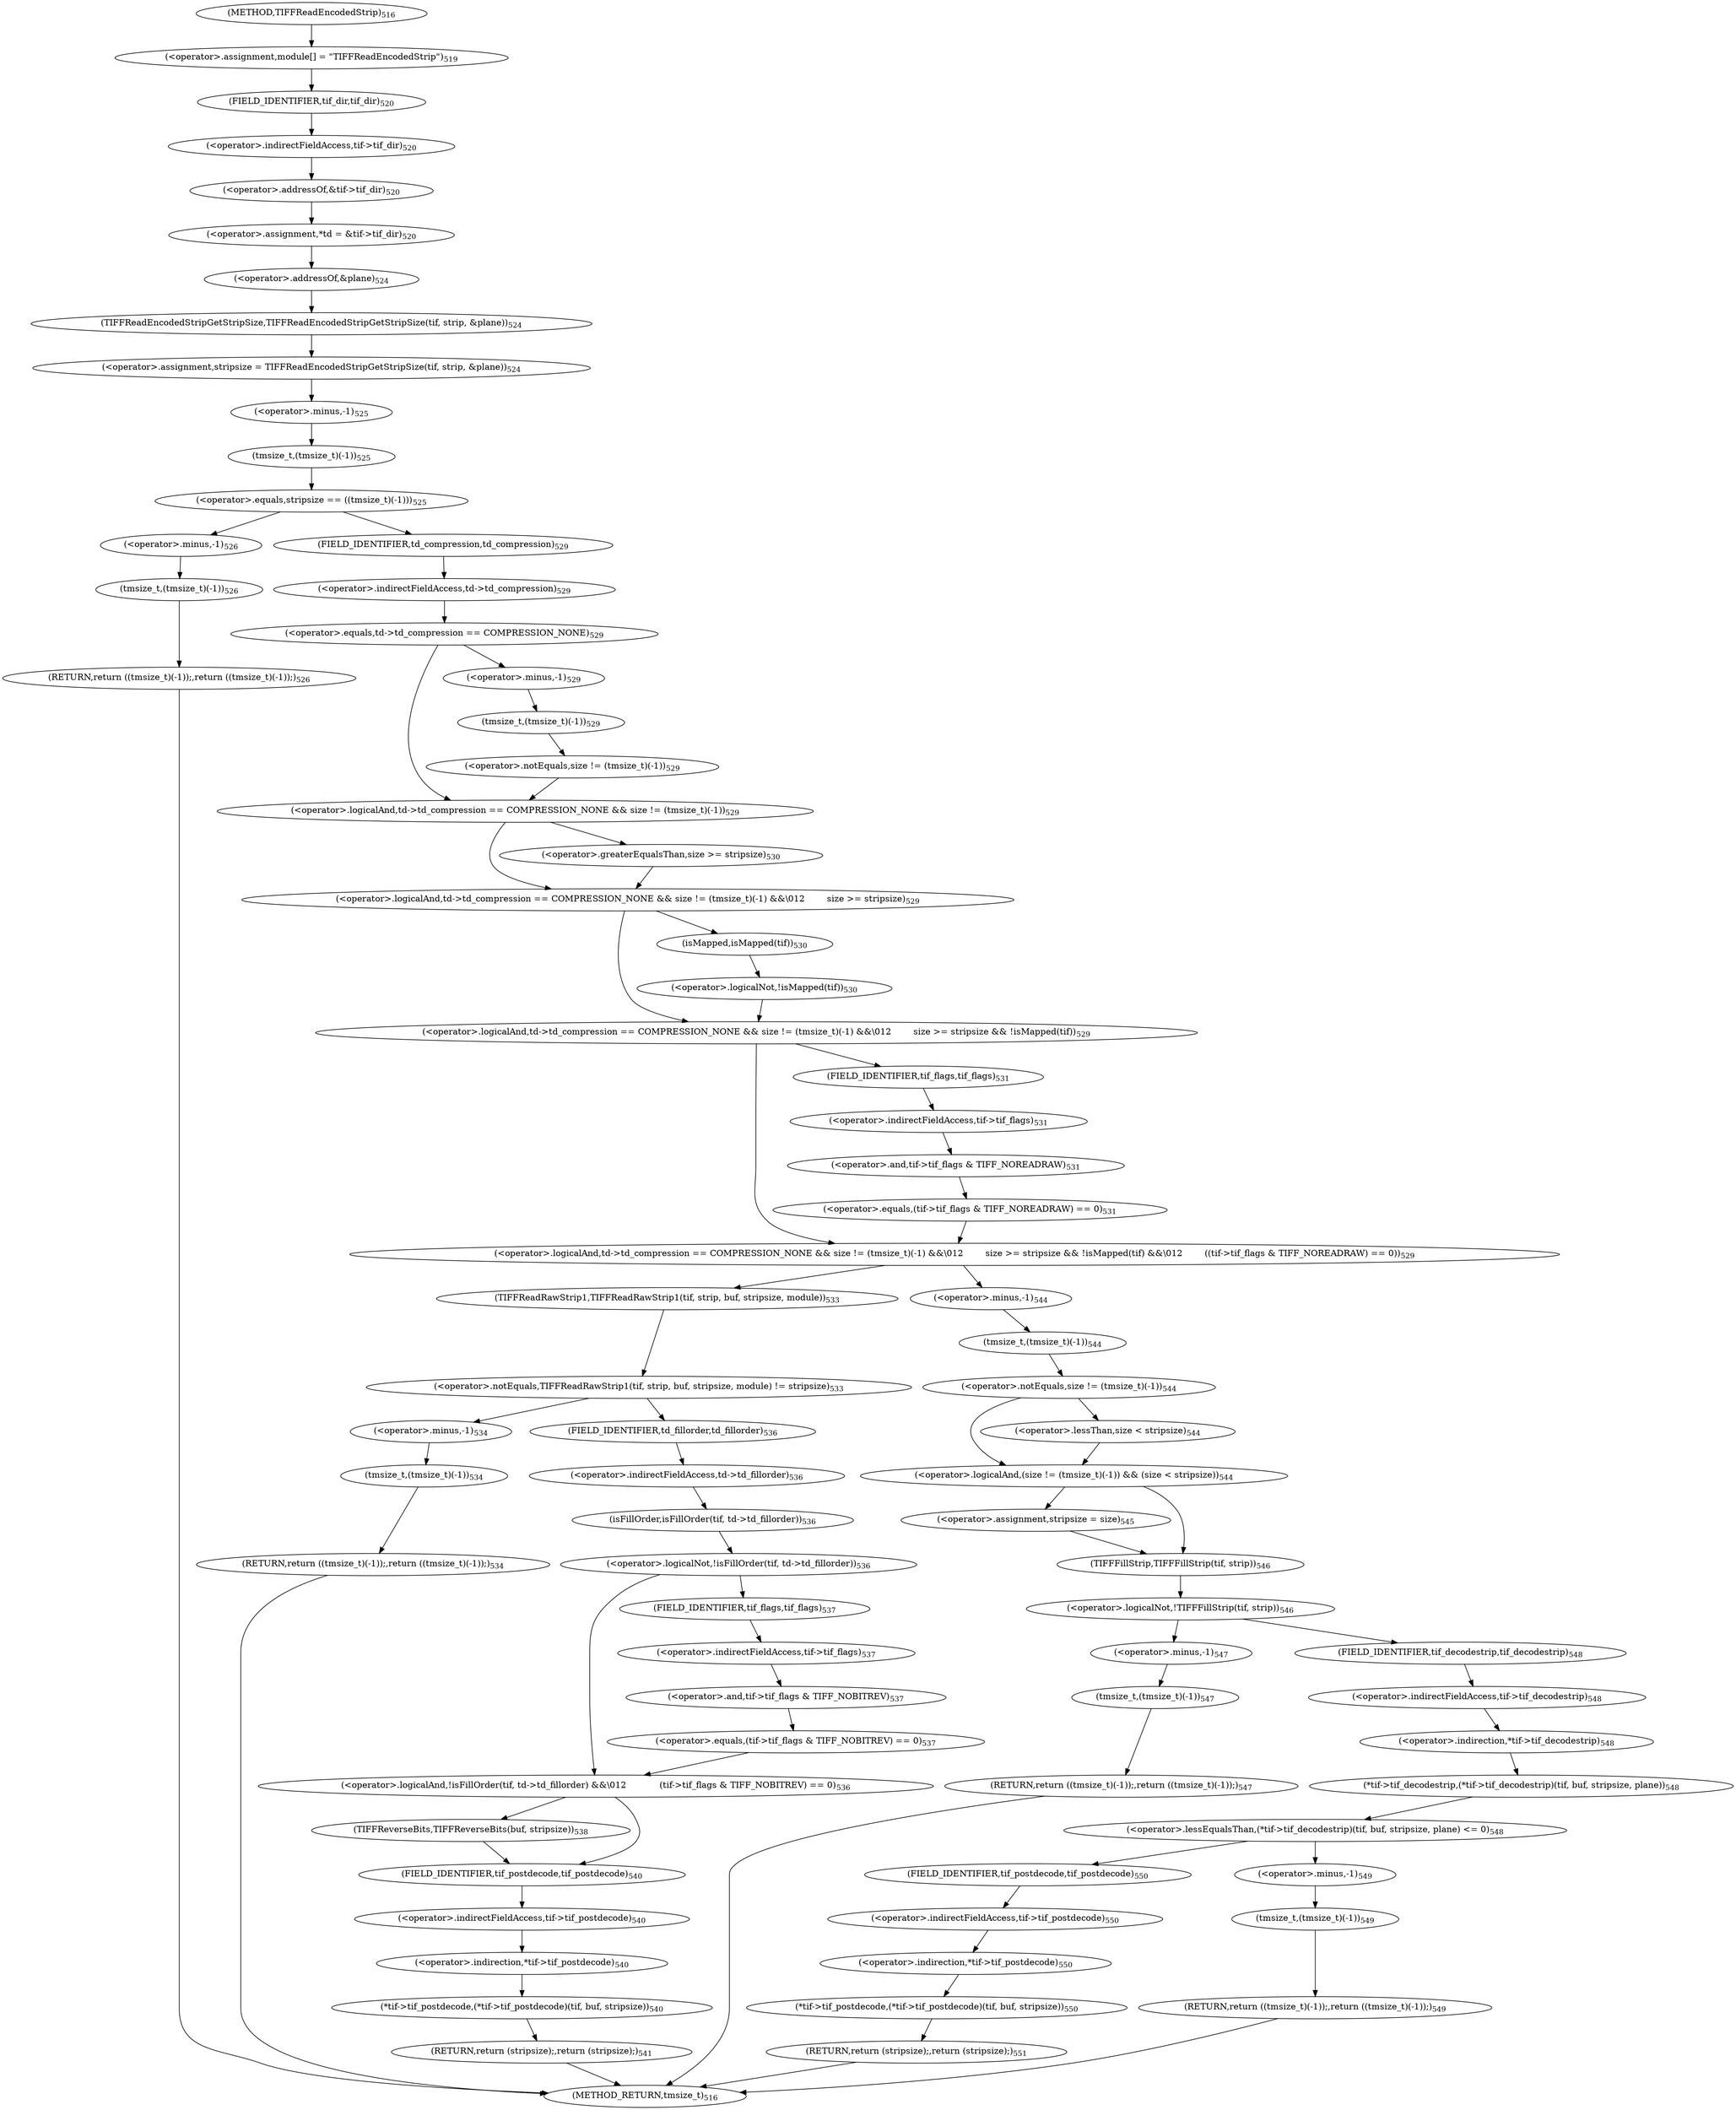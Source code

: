 digraph "TIFFReadEncodedStrip" {  
"74942" [label = <(&lt;operator&gt;.assignment,module[] = &quot;TIFFReadEncodedStrip&quot;)<SUB>519</SUB>> ]
"74946" [label = <(&lt;operator&gt;.assignment,*td = &amp;tif-&gt;tif_dir)<SUB>520</SUB>> ]
"74954" [label = <(&lt;operator&gt;.assignment,stripsize = TIFFReadEncodedStripGetStripSize(tif, strip, &amp;plane))<SUB>524</SUB>> ]
"75085" [label = <(*tif-&gt;tif_postdecode,(*tif-&gt;tif_postdecode)(tif, buf, stripsize))<SUB>550</SUB>> ]
"75093" [label = <(RETURN,return (stripsize);,return (stripsize);)<SUB>551</SUB>> ]
"74948" [label = <(&lt;operator&gt;.addressOf,&amp;tif-&gt;tif_dir)<SUB>520</SUB>> ]
"74956" [label = <(TIFFReadEncodedStripGetStripSize,TIFFReadEncodedStripGetStripSize(tif, strip, &amp;plane))<SUB>524</SUB>> ]
"74962" [label = <(&lt;operator&gt;.equals,stripsize == ((tmsize_t)(-1)))<SUB>525</SUB>> ]
"74973" [label = <(&lt;operator&gt;.logicalAnd,td-&gt;td_compression == COMPRESSION_NONE &amp;&amp; size != (tmsize_t)(-1) &amp;&amp;\012        size &gt;= stripsize &amp;&amp; !isMapped(tif) &amp;&amp;\012        ((tif-&gt;tif_flags &amp; TIFF_NOREADRAW) == 0))<SUB>529</SUB>> ]
"75045" [label = <(&lt;operator&gt;.logicalAnd,(size != (tmsize_t)(-1)) &amp;&amp; (size &lt; stripsize))<SUB>544</SUB>> ]
"75059" [label = <(&lt;operator&gt;.logicalNot,!TIFFFillStrip(tif, strip))<SUB>546</SUB>> ]
"75069" [label = <(&lt;operator&gt;.lessEqualsThan,(*tif-&gt;tif_decodestrip)(tif, buf, stripsize, plane) &lt;= 0)<SUB>548</SUB>> ]
"75086" [label = <(&lt;operator&gt;.indirection,*tif-&gt;tif_postdecode)<SUB>550</SUB>> ]
"74949" [label = <(&lt;operator&gt;.indirectFieldAccess,tif-&gt;tif_dir)<SUB>520</SUB>> ]
"74959" [label = <(&lt;operator&gt;.addressOf,&amp;plane)<SUB>524</SUB>> ]
"74964" [label = <(tmsize_t,(tmsize_t)(-1))<SUB>525</SUB>> ]
"74968" [label = <(RETURN,return ((tmsize_t)(-1));,return ((tmsize_t)(-1));)<SUB>526</SUB>> ]
"74974" [label = <(&lt;operator&gt;.logicalAnd,td-&gt;td_compression == COMPRESSION_NONE &amp;&amp; size != (tmsize_t)(-1) &amp;&amp;\012        size &gt;= stripsize &amp;&amp; !isMapped(tif))<SUB>529</SUB>> ]
"74993" [label = <(&lt;operator&gt;.equals,(tif-&gt;tif_flags &amp; TIFF_NOREADRAW) == 0)<SUB>531</SUB>> ]
"75034" [label = <(*tif-&gt;tif_postdecode,(*tif-&gt;tif_postdecode)(tif, buf, stripsize))<SUB>540</SUB>> ]
"75042" [label = <(RETURN,return (stripsize);,return (stripsize);)<SUB>541</SUB>> ]
"75046" [label = <(&lt;operator&gt;.notEquals,size != (tmsize_t)(-1))<SUB>544</SUB>> ]
"75051" [label = <(&lt;operator&gt;.lessThan,size &lt; stripsize)<SUB>544</SUB>> ]
"75055" [label = <(&lt;operator&gt;.assignment,stripsize = size)<SUB>545</SUB>> ]
"75060" [label = <(TIFFFillStrip,TIFFFillStrip(tif, strip))<SUB>546</SUB>> ]
"75064" [label = <(RETURN,return ((tmsize_t)(-1));,return ((tmsize_t)(-1));)<SUB>547</SUB>> ]
"75070" [label = <(*tif-&gt;tif_decodestrip,(*tif-&gt;tif_decodestrip)(tif, buf, stripsize, plane))<SUB>548</SUB>> ]
"75081" [label = <(RETURN,return ((tmsize_t)(-1));,return ((tmsize_t)(-1));)<SUB>549</SUB>> ]
"75087" [label = <(&lt;operator&gt;.indirectFieldAccess,tif-&gt;tif_postdecode)<SUB>550</SUB>> ]
"74951" [label = <(FIELD_IDENTIFIER,tif_dir,tif_dir)<SUB>520</SUB>> ]
"74965" [label = <(&lt;operator&gt;.minus,-1)<SUB>525</SUB>> ]
"74969" [label = <(tmsize_t,(tmsize_t)(-1))<SUB>526</SUB>> ]
"74975" [label = <(&lt;operator&gt;.logicalAnd,td-&gt;td_compression == COMPRESSION_NONE &amp;&amp; size != (tmsize_t)(-1) &amp;&amp;\012        size &gt;= stripsize)<SUB>529</SUB>> ]
"74990" [label = <(&lt;operator&gt;.logicalNot,!isMapped(tif))<SUB>530</SUB>> ]
"74994" [label = <(&lt;operator&gt;.and,tif-&gt;tif_flags &amp; TIFF_NOREADRAW)<SUB>531</SUB>> ]
"75002" [label = <(&lt;operator&gt;.notEquals,TIFFReadRawStrip1(tif, strip, buf, stripsize, module) != stripsize)<SUB>533</SUB>> ]
"75016" [label = <(&lt;operator&gt;.logicalAnd,!isFillOrder(tif, td-&gt;td_fillorder) &amp;&amp;\012            (tif-&gt;tif_flags &amp; TIFF_NOBITREV) == 0)<SUB>536</SUB>> ]
"75035" [label = <(&lt;operator&gt;.indirection,*tif-&gt;tif_postdecode)<SUB>540</SUB>> ]
"75048" [label = <(tmsize_t,(tmsize_t)(-1))<SUB>544</SUB>> ]
"75065" [label = <(tmsize_t,(tmsize_t)(-1))<SUB>547</SUB>> ]
"75071" [label = <(&lt;operator&gt;.indirection,*tif-&gt;tif_decodestrip)<SUB>548</SUB>> ]
"75082" [label = <(tmsize_t,(tmsize_t)(-1))<SUB>549</SUB>> ]
"75089" [label = <(FIELD_IDENTIFIER,tif_postdecode,tif_postdecode)<SUB>550</SUB>> ]
"74970" [label = <(&lt;operator&gt;.minus,-1)<SUB>526</SUB>> ]
"74976" [label = <(&lt;operator&gt;.logicalAnd,td-&gt;td_compression == COMPRESSION_NONE &amp;&amp; size != (tmsize_t)(-1))<SUB>529</SUB>> ]
"74987" [label = <(&lt;operator&gt;.greaterEqualsThan,size &gt;= stripsize)<SUB>530</SUB>> ]
"74991" [label = <(isMapped,isMapped(tif))<SUB>530</SUB>> ]
"74995" [label = <(&lt;operator&gt;.indirectFieldAccess,tif-&gt;tif_flags)<SUB>531</SUB>> ]
"75003" [label = <(TIFFReadRawStrip1,TIFFReadRawStrip1(tif, strip, buf, stripsize, module))<SUB>533</SUB>> ]
"75011" [label = <(RETURN,return ((tmsize_t)(-1));,return ((tmsize_t)(-1));)<SUB>534</SUB>> ]
"75017" [label = <(&lt;operator&gt;.logicalNot,!isFillOrder(tif, td-&gt;td_fillorder))<SUB>536</SUB>> ]
"75023" [label = <(&lt;operator&gt;.equals,(tif-&gt;tif_flags &amp; TIFF_NOBITREV) == 0)<SUB>537</SUB>> ]
"75031" [label = <(TIFFReverseBits,TIFFReverseBits(buf, stripsize))<SUB>538</SUB>> ]
"75036" [label = <(&lt;operator&gt;.indirectFieldAccess,tif-&gt;tif_postdecode)<SUB>540</SUB>> ]
"75049" [label = <(&lt;operator&gt;.minus,-1)<SUB>544</SUB>> ]
"75066" [label = <(&lt;operator&gt;.minus,-1)<SUB>547</SUB>> ]
"75072" [label = <(&lt;operator&gt;.indirectFieldAccess,tif-&gt;tif_decodestrip)<SUB>548</SUB>> ]
"75083" [label = <(&lt;operator&gt;.minus,-1)<SUB>549</SUB>> ]
"74977" [label = <(&lt;operator&gt;.equals,td-&gt;td_compression == COMPRESSION_NONE)<SUB>529</SUB>> ]
"74982" [label = <(&lt;operator&gt;.notEquals,size != (tmsize_t)(-1))<SUB>529</SUB>> ]
"74997" [label = <(FIELD_IDENTIFIER,tif_flags,tif_flags)<SUB>531</SUB>> ]
"75012" [label = <(tmsize_t,(tmsize_t)(-1))<SUB>534</SUB>> ]
"75018" [label = <(isFillOrder,isFillOrder(tif, td-&gt;td_fillorder))<SUB>536</SUB>> ]
"75024" [label = <(&lt;operator&gt;.and,tif-&gt;tif_flags &amp; TIFF_NOBITREV)<SUB>537</SUB>> ]
"75038" [label = <(FIELD_IDENTIFIER,tif_postdecode,tif_postdecode)<SUB>540</SUB>> ]
"75074" [label = <(FIELD_IDENTIFIER,tif_decodestrip,tif_decodestrip)<SUB>548</SUB>> ]
"74978" [label = <(&lt;operator&gt;.indirectFieldAccess,td-&gt;td_compression)<SUB>529</SUB>> ]
"74984" [label = <(tmsize_t,(tmsize_t)(-1))<SUB>529</SUB>> ]
"75013" [label = <(&lt;operator&gt;.minus,-1)<SUB>534</SUB>> ]
"75020" [label = <(&lt;operator&gt;.indirectFieldAccess,td-&gt;td_fillorder)<SUB>536</SUB>> ]
"75025" [label = <(&lt;operator&gt;.indirectFieldAccess,tif-&gt;tif_flags)<SUB>537</SUB>> ]
"74980" [label = <(FIELD_IDENTIFIER,td_compression,td_compression)<SUB>529</SUB>> ]
"74985" [label = <(&lt;operator&gt;.minus,-1)<SUB>529</SUB>> ]
"75022" [label = <(FIELD_IDENTIFIER,td_fillorder,td_fillorder)<SUB>536</SUB>> ]
"75027" [label = <(FIELD_IDENTIFIER,tif_flags,tif_flags)<SUB>537</SUB>> ]
"74935" [label = <(METHOD,TIFFReadEncodedStrip)<SUB>516</SUB>> ]
"75095" [label = <(METHOD_RETURN,tmsize_t)<SUB>516</SUB>> ]
  "74942" -> "74951" 
  "74946" -> "74959" 
  "74954" -> "74965" 
  "75085" -> "75093" 
  "75093" -> "75095" 
  "74948" -> "74946" 
  "74956" -> "74954" 
  "74962" -> "74970" 
  "74962" -> "74980" 
  "74973" -> "75003" 
  "74973" -> "75049" 
  "75045" -> "75055" 
  "75045" -> "75060" 
  "75059" -> "75066" 
  "75059" -> "75074" 
  "75069" -> "75083" 
  "75069" -> "75089" 
  "75086" -> "75085" 
  "74949" -> "74948" 
  "74959" -> "74956" 
  "74964" -> "74962" 
  "74968" -> "75095" 
  "74974" -> "74973" 
  "74974" -> "74997" 
  "74993" -> "74973" 
  "75034" -> "75042" 
  "75042" -> "75095" 
  "75046" -> "75045" 
  "75046" -> "75051" 
  "75051" -> "75045" 
  "75055" -> "75060" 
  "75060" -> "75059" 
  "75064" -> "75095" 
  "75070" -> "75069" 
  "75081" -> "75095" 
  "75087" -> "75086" 
  "74951" -> "74949" 
  "74965" -> "74964" 
  "74969" -> "74968" 
  "74975" -> "74974" 
  "74975" -> "74991" 
  "74990" -> "74974" 
  "74994" -> "74993" 
  "75002" -> "75013" 
  "75002" -> "75022" 
  "75016" -> "75031" 
  "75016" -> "75038" 
  "75035" -> "75034" 
  "75048" -> "75046" 
  "75065" -> "75064" 
  "75071" -> "75070" 
  "75082" -> "75081" 
  "75089" -> "75087" 
  "74970" -> "74969" 
  "74976" -> "74975" 
  "74976" -> "74987" 
  "74987" -> "74975" 
  "74991" -> "74990" 
  "74995" -> "74994" 
  "75003" -> "75002" 
  "75011" -> "75095" 
  "75017" -> "75016" 
  "75017" -> "75027" 
  "75023" -> "75016" 
  "75031" -> "75038" 
  "75036" -> "75035" 
  "75049" -> "75048" 
  "75066" -> "75065" 
  "75072" -> "75071" 
  "75083" -> "75082" 
  "74977" -> "74976" 
  "74977" -> "74985" 
  "74982" -> "74976" 
  "74997" -> "74995" 
  "75012" -> "75011" 
  "75018" -> "75017" 
  "75024" -> "75023" 
  "75038" -> "75036" 
  "75074" -> "75072" 
  "74978" -> "74977" 
  "74984" -> "74982" 
  "75013" -> "75012" 
  "75020" -> "75018" 
  "75025" -> "75024" 
  "74980" -> "74978" 
  "74985" -> "74984" 
  "75022" -> "75020" 
  "75027" -> "75025" 
  "74935" -> "74942" 
}
